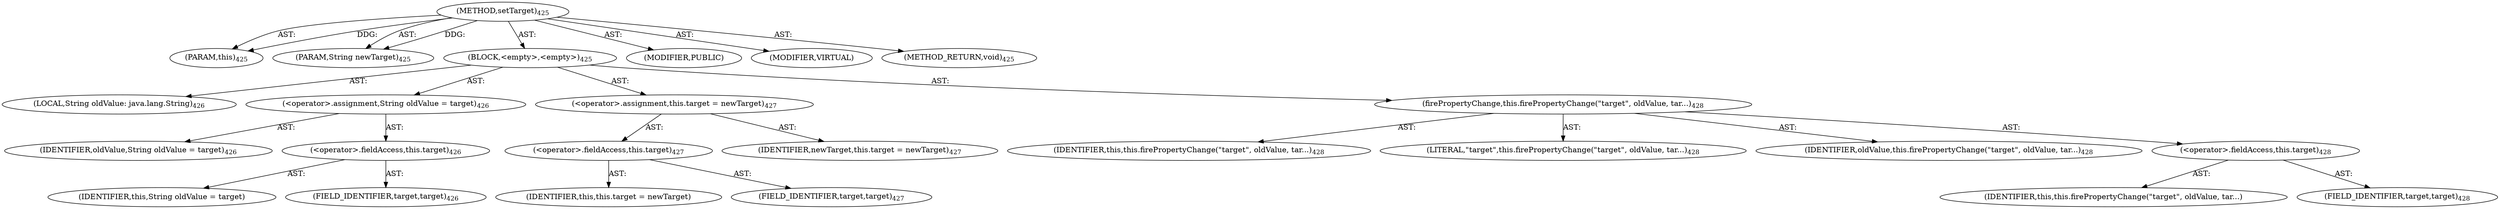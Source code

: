 digraph "setTarget" {  
"111669149726" [label = <(METHOD,setTarget)<SUB>425</SUB>> ]
"115964117011" [label = <(PARAM,this)<SUB>425</SUB>> ]
"115964117046" [label = <(PARAM,String newTarget)<SUB>425</SUB>> ]
"25769803822" [label = <(BLOCK,&lt;empty&gt;,&lt;empty&gt;)<SUB>425</SUB>> ]
"94489280527" [label = <(LOCAL,String oldValue: java.lang.String)<SUB>426</SUB>> ]
"30064771228" [label = <(&lt;operator&gt;.assignment,String oldValue = target)<SUB>426</SUB>> ]
"68719476887" [label = <(IDENTIFIER,oldValue,String oldValue = target)<SUB>426</SUB>> ]
"30064771229" [label = <(&lt;operator&gt;.fieldAccess,this.target)<SUB>426</SUB>> ]
"68719476888" [label = <(IDENTIFIER,this,String oldValue = target)> ]
"55834574886" [label = <(FIELD_IDENTIFIER,target,target)<SUB>426</SUB>> ]
"30064771230" [label = <(&lt;operator&gt;.assignment,this.target = newTarget)<SUB>427</SUB>> ]
"30064771231" [label = <(&lt;operator&gt;.fieldAccess,this.target)<SUB>427</SUB>> ]
"68719476889" [label = <(IDENTIFIER,this,this.target = newTarget)> ]
"55834574887" [label = <(FIELD_IDENTIFIER,target,target)<SUB>427</SUB>> ]
"68719476890" [label = <(IDENTIFIER,newTarget,this.target = newTarget)<SUB>427</SUB>> ]
"30064771232" [label = <(firePropertyChange,this.firePropertyChange(&quot;target&quot;, oldValue, tar...)<SUB>428</SUB>> ]
"68719476763" [label = <(IDENTIFIER,this,this.firePropertyChange(&quot;target&quot;, oldValue, tar...)<SUB>428</SUB>> ]
"90194313233" [label = <(LITERAL,&quot;target&quot;,this.firePropertyChange(&quot;target&quot;, oldValue, tar...)<SUB>428</SUB>> ]
"68719476891" [label = <(IDENTIFIER,oldValue,this.firePropertyChange(&quot;target&quot;, oldValue, tar...)<SUB>428</SUB>> ]
"30064771233" [label = <(&lt;operator&gt;.fieldAccess,this.target)<SUB>428</SUB>> ]
"68719476892" [label = <(IDENTIFIER,this,this.firePropertyChange(&quot;target&quot;, oldValue, tar...)> ]
"55834574888" [label = <(FIELD_IDENTIFIER,target,target)<SUB>428</SUB>> ]
"133143986248" [label = <(MODIFIER,PUBLIC)> ]
"133143986249" [label = <(MODIFIER,VIRTUAL)> ]
"128849018910" [label = <(METHOD_RETURN,void)<SUB>425</SUB>> ]
  "111669149726" -> "115964117011"  [ label = "AST: "] 
  "111669149726" -> "115964117046"  [ label = "AST: "] 
  "111669149726" -> "25769803822"  [ label = "AST: "] 
  "111669149726" -> "133143986248"  [ label = "AST: "] 
  "111669149726" -> "133143986249"  [ label = "AST: "] 
  "111669149726" -> "128849018910"  [ label = "AST: "] 
  "25769803822" -> "94489280527"  [ label = "AST: "] 
  "25769803822" -> "30064771228"  [ label = "AST: "] 
  "25769803822" -> "30064771230"  [ label = "AST: "] 
  "25769803822" -> "30064771232"  [ label = "AST: "] 
  "30064771228" -> "68719476887"  [ label = "AST: "] 
  "30064771228" -> "30064771229"  [ label = "AST: "] 
  "30064771229" -> "68719476888"  [ label = "AST: "] 
  "30064771229" -> "55834574886"  [ label = "AST: "] 
  "30064771230" -> "30064771231"  [ label = "AST: "] 
  "30064771230" -> "68719476890"  [ label = "AST: "] 
  "30064771231" -> "68719476889"  [ label = "AST: "] 
  "30064771231" -> "55834574887"  [ label = "AST: "] 
  "30064771232" -> "68719476763"  [ label = "AST: "] 
  "30064771232" -> "90194313233"  [ label = "AST: "] 
  "30064771232" -> "68719476891"  [ label = "AST: "] 
  "30064771232" -> "30064771233"  [ label = "AST: "] 
  "30064771233" -> "68719476892"  [ label = "AST: "] 
  "30064771233" -> "55834574888"  [ label = "AST: "] 
  "111669149726" -> "115964117011"  [ label = "DDG: "] 
  "111669149726" -> "115964117046"  [ label = "DDG: "] 
}
